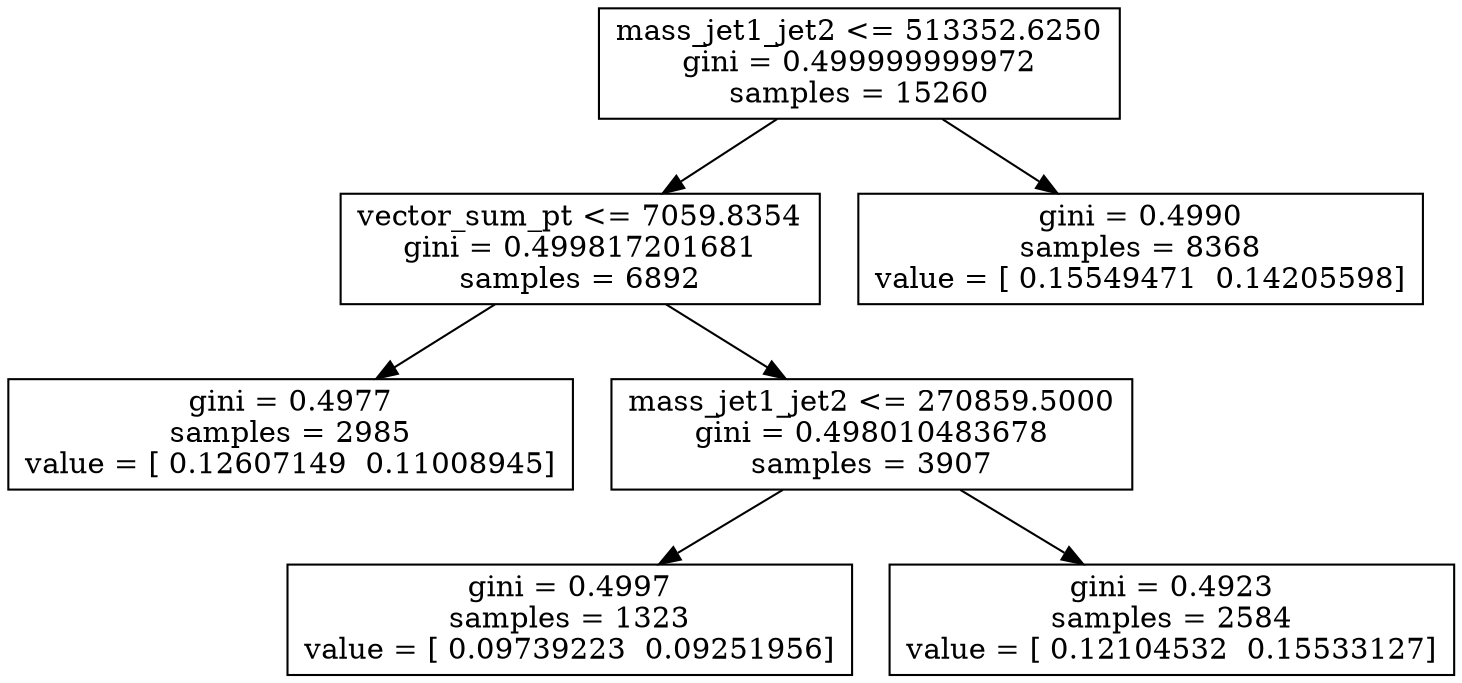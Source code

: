 digraph Tree {
0 [label="mass_jet1_jet2 <= 513352.6250\ngini = 0.499999999972\nsamples = 15260", shape="box"] ;
1 [label="vector_sum_pt <= 7059.8354\ngini = 0.499817201681\nsamples = 6892", shape="box"] ;
0 -> 1 ;
2 [label="gini = 0.4977\nsamples = 2985\nvalue = [ 0.12607149  0.11008945]", shape="box"] ;
1 -> 2 ;
3 [label="mass_jet1_jet2 <= 270859.5000\ngini = 0.498010483678\nsamples = 3907", shape="box"] ;
1 -> 3 ;
4 [label="gini = 0.4997\nsamples = 1323\nvalue = [ 0.09739223  0.09251956]", shape="box"] ;
3 -> 4 ;
5 [label="gini = 0.4923\nsamples = 2584\nvalue = [ 0.12104532  0.15533127]", shape="box"] ;
3 -> 5 ;
6 [label="gini = 0.4990\nsamples = 8368\nvalue = [ 0.15549471  0.14205598]", shape="box"] ;
0 -> 6 ;
}